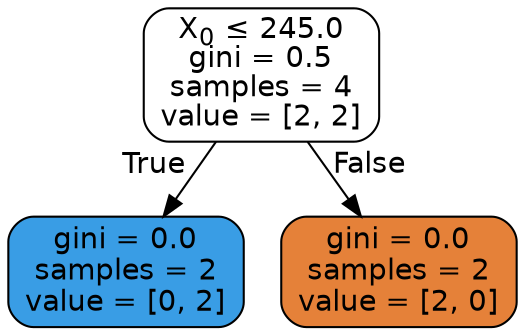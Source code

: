 digraph Tree {
node [shape=box, style="filled, rounded", color="black", fontname=helvetica] ;
edge [fontname=helvetica] ;
0 [label=<X<SUB>0</SUB> &le; 245.0<br/>gini = 0.5<br/>samples = 4<br/>value = [2, 2]>, fillcolor="#ffffff"] ;
1 [label=<gini = 0.0<br/>samples = 2<br/>value = [0, 2]>, fillcolor="#399de5"] ;
0 -> 1 [labeldistance=2.5, labelangle=45, headlabel="True"] ;
2 [label=<gini = 0.0<br/>samples = 2<br/>value = [2, 0]>, fillcolor="#e58139"] ;
0 -> 2 [labeldistance=2.5, labelangle=-45, headlabel="False"] ;
}
